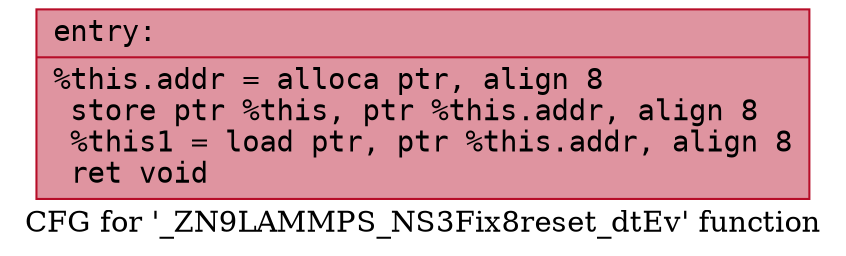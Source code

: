 digraph "CFG for '_ZN9LAMMPS_NS3Fix8reset_dtEv' function" {
	label="CFG for '_ZN9LAMMPS_NS3Fix8reset_dtEv' function";

	Node0x560f40db4280 [shape=record,color="#b70d28ff", style=filled, fillcolor="#b70d2870" fontname="Courier",label="{entry:\l|  %this.addr = alloca ptr, align 8\l  store ptr %this, ptr %this.addr, align 8\l  %this1 = load ptr, ptr %this.addr, align 8\l  ret void\l}"];
}
